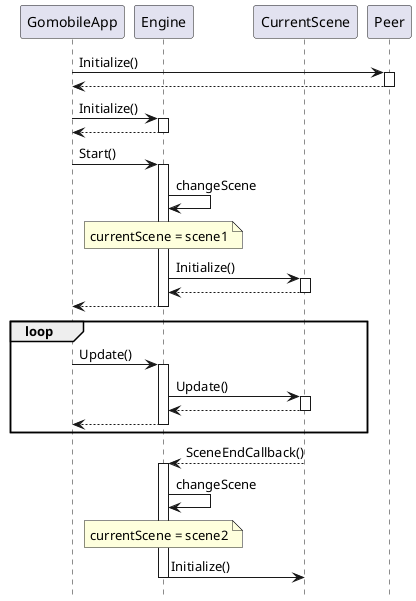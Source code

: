 
@startuml
hide footbox

participant GomobileApp
participant Engine
participant CurrentScene as Scene
participant Peer

GomobileApp -> Peer : Initialize()
activate Peer
GomobileApp <-- Peer
deactivate Peer

GomobileApp -> Engine : Initialize()
activate Engine
GomobileApp <-- Engine
deactivate Engine

GomobileApp -> Engine : Start()
activate Engine
Engine -> Engine      : changeScene
note over Engine      : currentScene = scene1
Engine -> Scene       : Initialize()
activate Scene
Engine <-- Scene
deactivate Scene
GomobileApp <-- Engine
deactivate Engine

loop
GomobileApp -> Engine : Update()
activate Engine
Engine -> Scene       : Update() 
activate Scene
Engine <-- Scene
deactivate Scene
GomobileApp <-- Engine
deactivate Engine
end

Engine <-- Scene      : SceneEndCallback()
activate Engine
Engine -> Engine      : changeScene
note over Engine      : currentScene = scene2
Engine -> Scene       : Initialize()
deactivate Engine


@enduml
